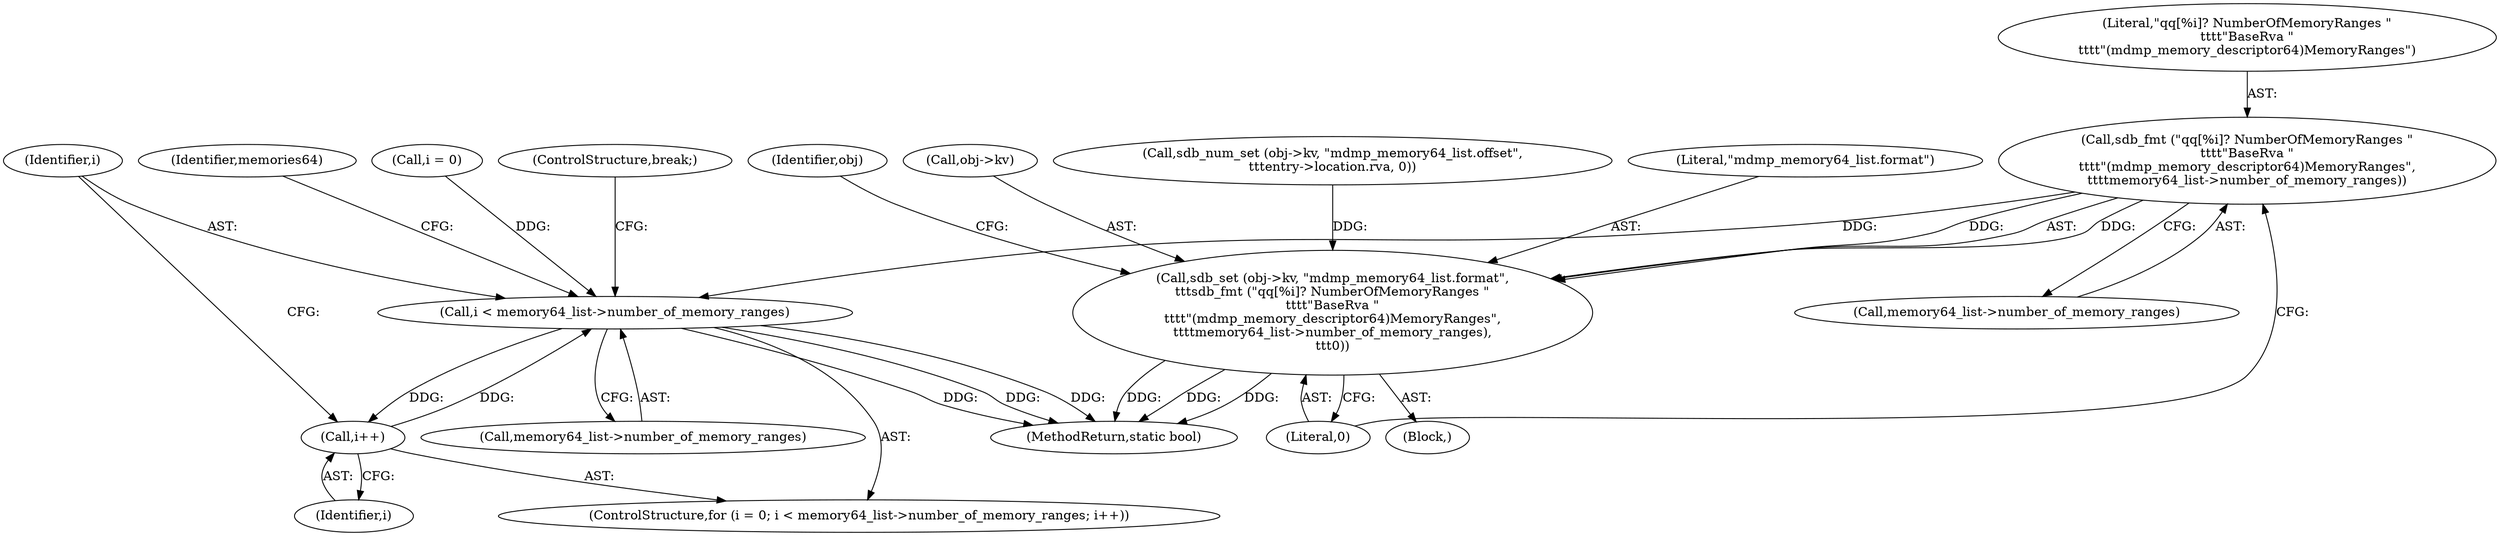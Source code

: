 digraph "0_radare2_40b021ba29c8f90ccf7c879fde2580bc73a17e8e_0@pointer" {
"1000584" [label="(Call,sdb_fmt (\"qq[%i]? NumberOfMemoryRanges \"\n\t\t\t\t\"BaseRva \"\n\t\t\t\t\"(mdmp_memory_descriptor64)MemoryRanges\",\n\t\t\t\tmemory64_list->number_of_memory_ranges))"];
"1000579" [label="(Call,sdb_set (obj->kv, \"mdmp_memory64_list.format\",\n\t\t\tsdb_fmt (\"qq[%i]? NumberOfMemoryRanges \"\n\t\t\t\t\"BaseRva \"\n\t\t\t\t\"(mdmp_memory_descriptor64)MemoryRanges\",\n\t\t\t\tmemory64_list->number_of_memory_ranges),\n\t\t\t0))"];
"1000605" [label="(Call,i < memory64_list->number_of_memory_ranges)"];
"1000610" [label="(Call,i++)"];
"1000594" [label="(Identifier,obj)"];
"1000585" [label="(Literal,\"qq[%i]? NumberOfMemoryRanges \"\n\t\t\t\t\"BaseRva \"\n\t\t\t\t\"(mdmp_memory_descriptor64)MemoryRanges\")"];
"1000580" [label="(Call,obj->kv)"];
"1000589" [label="(Literal,0)"];
"1001137" [label="(MethodReturn,static bool)"];
"1000607" [label="(Call,memory64_list->number_of_memory_ranges)"];
"1000605" [label="(Call,i < memory64_list->number_of_memory_ranges)"];
"1000568" [label="(Call,sdb_num_set (obj->kv, \"mdmp_memory64_list.offset\",\n\t\t\tentry->location.rva, 0))"];
"1000610" [label="(Call,i++)"];
"1000601" [label="(ControlStructure,for (i = 0; i < memory64_list->number_of_memory_ranges; i++))"];
"1000584" [label="(Call,sdb_fmt (\"qq[%i]? NumberOfMemoryRanges \"\n\t\t\t\t\"BaseRva \"\n\t\t\t\t\"(mdmp_memory_descriptor64)MemoryRanges\",\n\t\t\t\tmemory64_list->number_of_memory_ranges))"];
"1000583" [label="(Literal,\"mdmp_memory64_list.format\")"];
"1000606" [label="(Identifier,i)"];
"1000614" [label="(Identifier,memories64)"];
"1000602" [label="(Call,i = 0)"];
"1000586" [label="(Call,memory64_list->number_of_memory_ranges)"];
"1000166" [label="(Block,)"];
"1000611" [label="(Identifier,i)"];
"1000633" [label="(ControlStructure,break;)"];
"1000579" [label="(Call,sdb_set (obj->kv, \"mdmp_memory64_list.format\",\n\t\t\tsdb_fmt (\"qq[%i]? NumberOfMemoryRanges \"\n\t\t\t\t\"BaseRva \"\n\t\t\t\t\"(mdmp_memory_descriptor64)MemoryRanges\",\n\t\t\t\tmemory64_list->number_of_memory_ranges),\n\t\t\t0))"];
"1000584" -> "1000579"  [label="AST: "];
"1000584" -> "1000586"  [label="CFG: "];
"1000585" -> "1000584"  [label="AST: "];
"1000586" -> "1000584"  [label="AST: "];
"1000589" -> "1000584"  [label="CFG: "];
"1000584" -> "1000579"  [label="DDG: "];
"1000584" -> "1000579"  [label="DDG: "];
"1000584" -> "1000605"  [label="DDG: "];
"1000579" -> "1000166"  [label="AST: "];
"1000579" -> "1000589"  [label="CFG: "];
"1000580" -> "1000579"  [label="AST: "];
"1000583" -> "1000579"  [label="AST: "];
"1000589" -> "1000579"  [label="AST: "];
"1000594" -> "1000579"  [label="CFG: "];
"1000579" -> "1001137"  [label="DDG: "];
"1000579" -> "1001137"  [label="DDG: "];
"1000579" -> "1001137"  [label="DDG: "];
"1000568" -> "1000579"  [label="DDG: "];
"1000605" -> "1000601"  [label="AST: "];
"1000605" -> "1000607"  [label="CFG: "];
"1000606" -> "1000605"  [label="AST: "];
"1000607" -> "1000605"  [label="AST: "];
"1000614" -> "1000605"  [label="CFG: "];
"1000633" -> "1000605"  [label="CFG: "];
"1000605" -> "1001137"  [label="DDG: "];
"1000605" -> "1001137"  [label="DDG: "];
"1000605" -> "1001137"  [label="DDG: "];
"1000610" -> "1000605"  [label="DDG: "];
"1000602" -> "1000605"  [label="DDG: "];
"1000605" -> "1000610"  [label="DDG: "];
"1000610" -> "1000601"  [label="AST: "];
"1000610" -> "1000611"  [label="CFG: "];
"1000611" -> "1000610"  [label="AST: "];
"1000606" -> "1000610"  [label="CFG: "];
}
